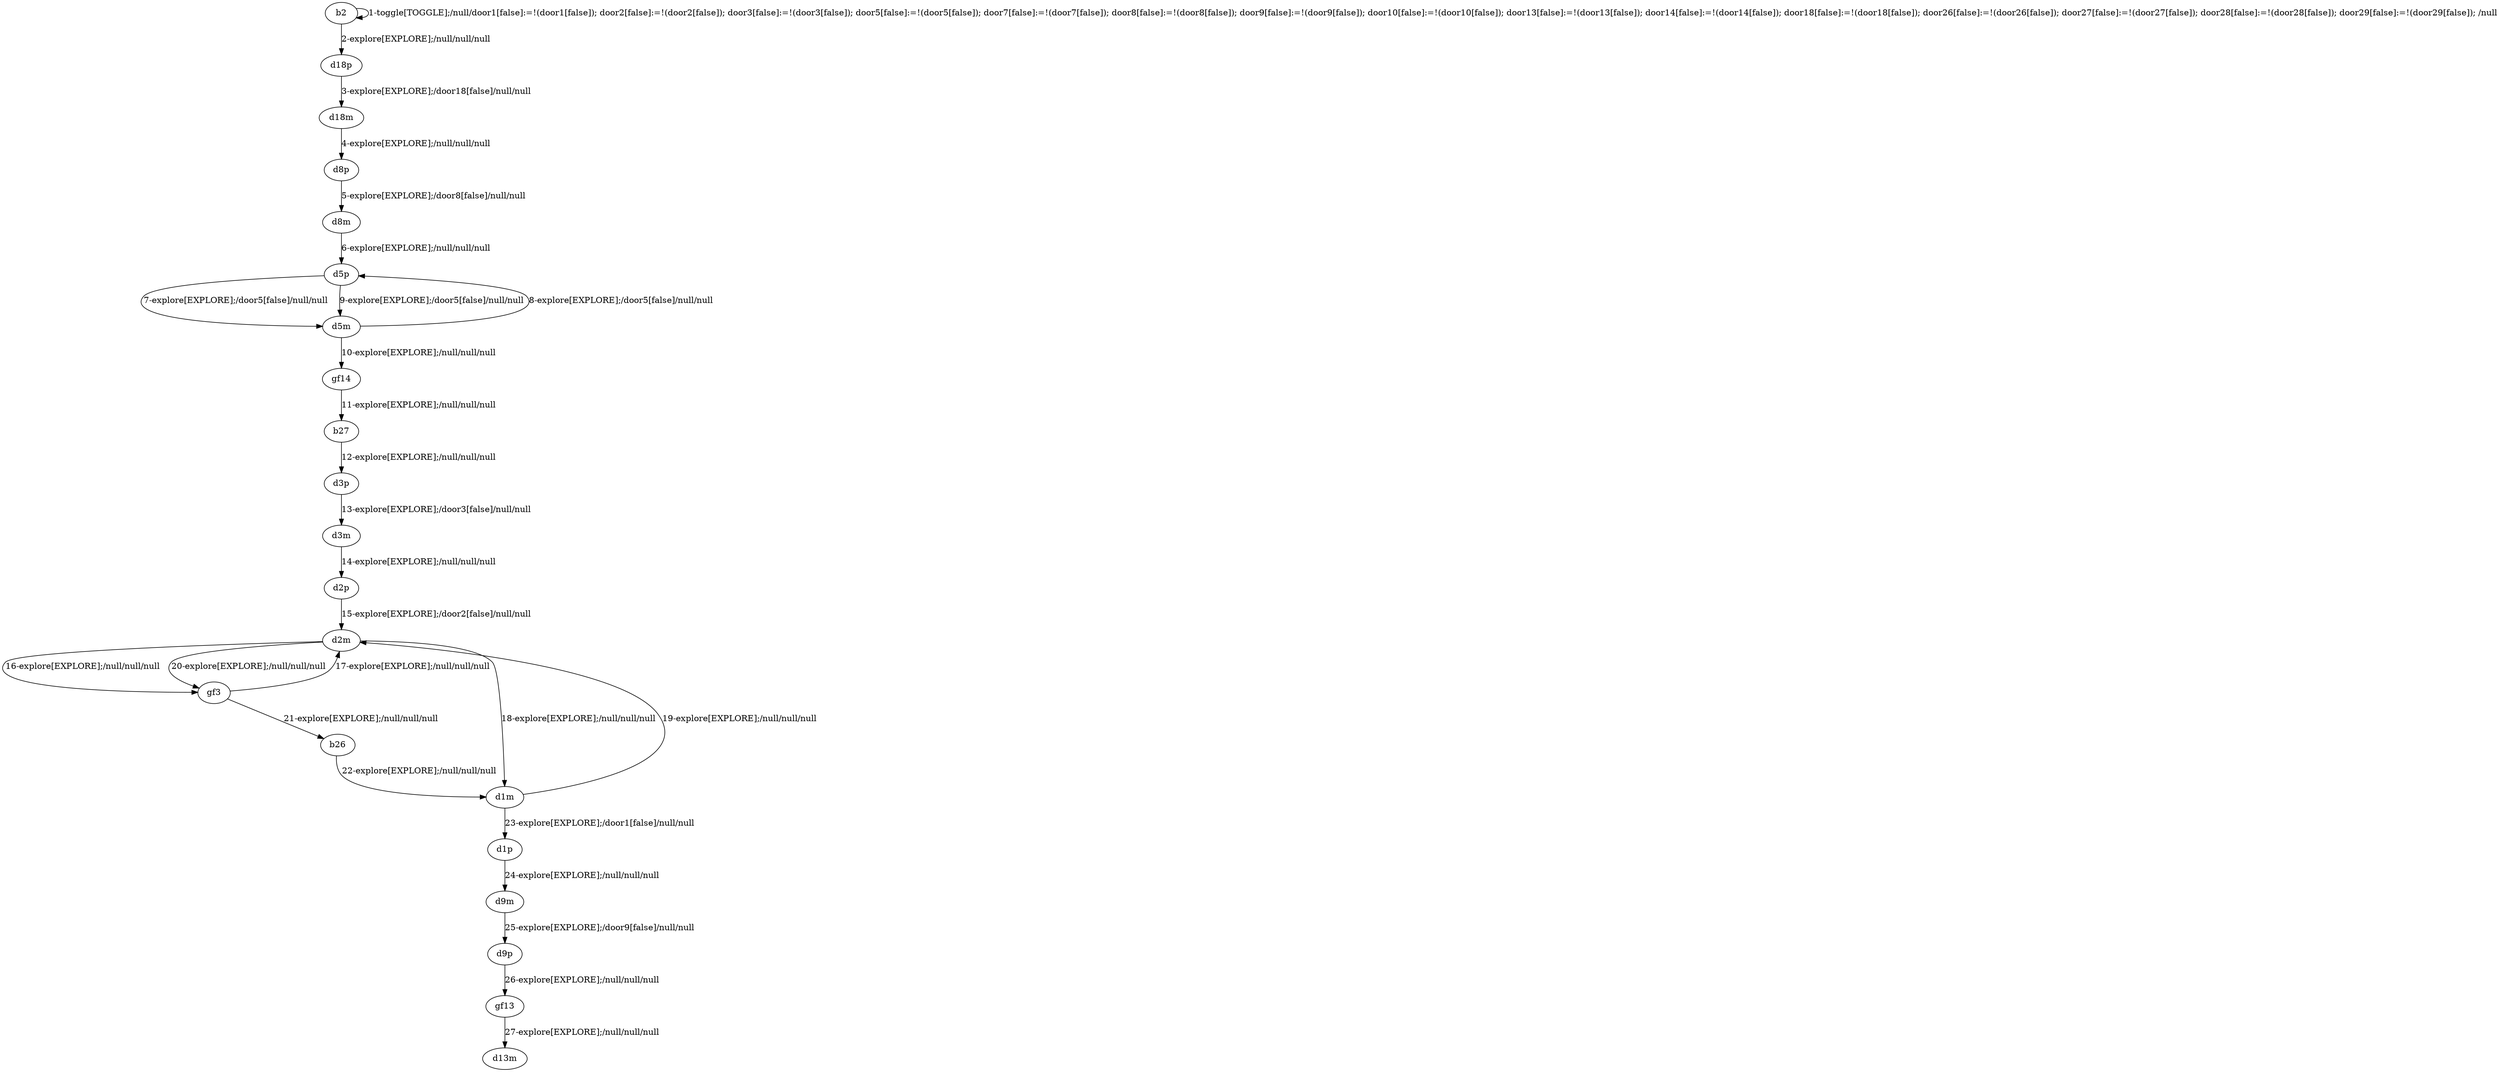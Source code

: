 # Total number of goals covered by this test: 2
# d9p --> gf13
# gf13 --> d13m

digraph g {
"b2" -> "b2" [label = "1-toggle[TOGGLE];/null/door1[false]:=!(door1[false]); door2[false]:=!(door2[false]); door3[false]:=!(door3[false]); door5[false]:=!(door5[false]); door7[false]:=!(door7[false]); door8[false]:=!(door8[false]); door9[false]:=!(door9[false]); door10[false]:=!(door10[false]); door13[false]:=!(door13[false]); door14[false]:=!(door14[false]); door18[false]:=!(door18[false]); door26[false]:=!(door26[false]); door27[false]:=!(door27[false]); door28[false]:=!(door28[false]); door29[false]:=!(door29[false]); /null"];
"b2" -> "d18p" [label = "2-explore[EXPLORE];/null/null/null"];
"d18p" -> "d18m" [label = "3-explore[EXPLORE];/door18[false]/null/null"];
"d18m" -> "d8p" [label = "4-explore[EXPLORE];/null/null/null"];
"d8p" -> "d8m" [label = "5-explore[EXPLORE];/door8[false]/null/null"];
"d8m" -> "d5p" [label = "6-explore[EXPLORE];/null/null/null"];
"d5p" -> "d5m" [label = "7-explore[EXPLORE];/door5[false]/null/null"];
"d5m" -> "d5p" [label = "8-explore[EXPLORE];/door5[false]/null/null"];
"d5p" -> "d5m" [label = "9-explore[EXPLORE];/door5[false]/null/null"];
"d5m" -> "gf14" [label = "10-explore[EXPLORE];/null/null/null"];
"gf14" -> "b27" [label = "11-explore[EXPLORE];/null/null/null"];
"b27" -> "d3p" [label = "12-explore[EXPLORE];/null/null/null"];
"d3p" -> "d3m" [label = "13-explore[EXPLORE];/door3[false]/null/null"];
"d3m" -> "d2p" [label = "14-explore[EXPLORE];/null/null/null"];
"d2p" -> "d2m" [label = "15-explore[EXPLORE];/door2[false]/null/null"];
"d2m" -> "gf3" [label = "16-explore[EXPLORE];/null/null/null"];
"gf3" -> "d2m" [label = "17-explore[EXPLORE];/null/null/null"];
"d2m" -> "d1m" [label = "18-explore[EXPLORE];/null/null/null"];
"d1m" -> "d2m" [label = "19-explore[EXPLORE];/null/null/null"];
"d2m" -> "gf3" [label = "20-explore[EXPLORE];/null/null/null"];
"gf3" -> "b26" [label = "21-explore[EXPLORE];/null/null/null"];
"b26" -> "d1m" [label = "22-explore[EXPLORE];/null/null/null"];
"d1m" -> "d1p" [label = "23-explore[EXPLORE];/door1[false]/null/null"];
"d1p" -> "d9m" [label = "24-explore[EXPLORE];/null/null/null"];
"d9m" -> "d9p" [label = "25-explore[EXPLORE];/door9[false]/null/null"];
"d9p" -> "gf13" [label = "26-explore[EXPLORE];/null/null/null"];
"gf13" -> "d13m" [label = "27-explore[EXPLORE];/null/null/null"];
}